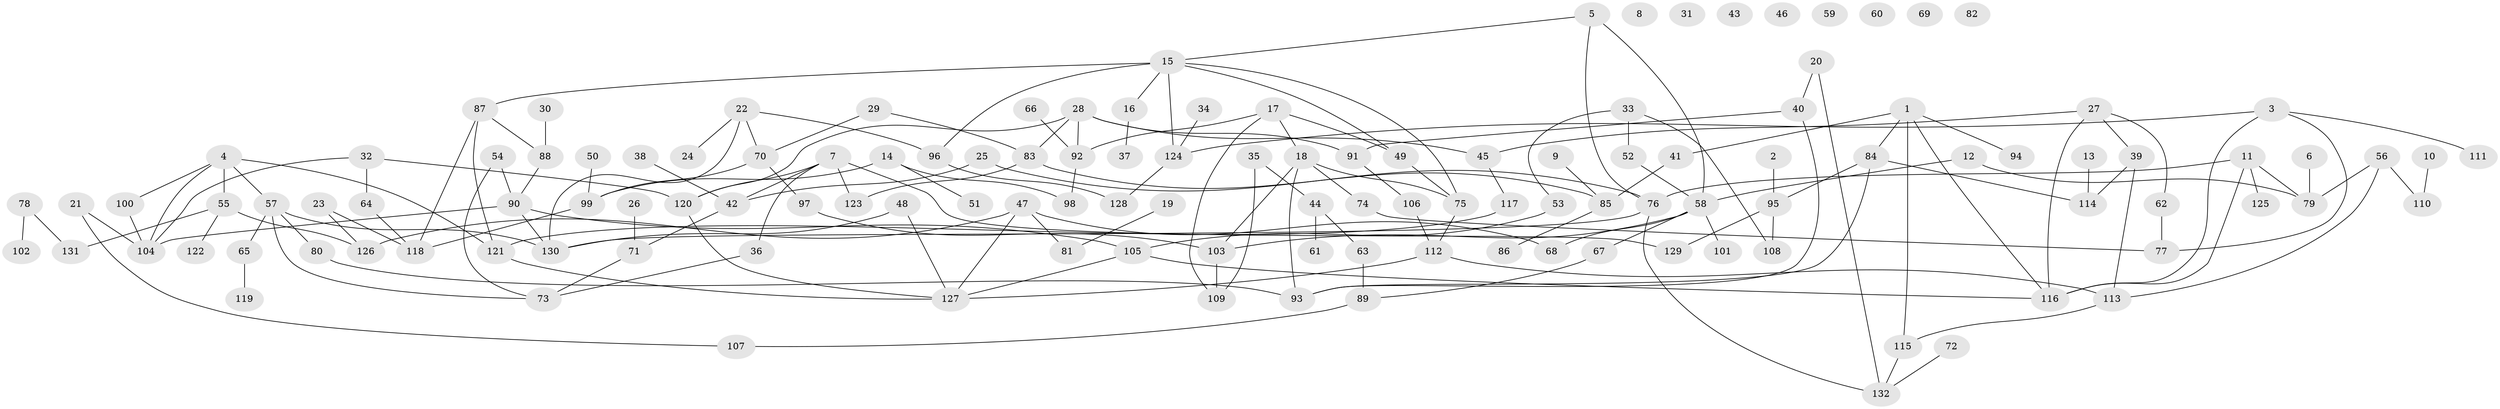 // coarse degree distribution, {5: 0.06521739130434782, 3: 0.17391304347826086, 7: 0.05434782608695652, 4: 0.16304347826086957, 1: 0.20652173913043478, 0: 0.08695652173913043, 2: 0.18478260869565216, 6: 0.05434782608695652, 8: 0.010869565217391304}
// Generated by graph-tools (version 1.1) at 2025/41/03/06/25 10:41:20]
// undirected, 132 vertices, 174 edges
graph export_dot {
graph [start="1"]
  node [color=gray90,style=filled];
  1;
  2;
  3;
  4;
  5;
  6;
  7;
  8;
  9;
  10;
  11;
  12;
  13;
  14;
  15;
  16;
  17;
  18;
  19;
  20;
  21;
  22;
  23;
  24;
  25;
  26;
  27;
  28;
  29;
  30;
  31;
  32;
  33;
  34;
  35;
  36;
  37;
  38;
  39;
  40;
  41;
  42;
  43;
  44;
  45;
  46;
  47;
  48;
  49;
  50;
  51;
  52;
  53;
  54;
  55;
  56;
  57;
  58;
  59;
  60;
  61;
  62;
  63;
  64;
  65;
  66;
  67;
  68;
  69;
  70;
  71;
  72;
  73;
  74;
  75;
  76;
  77;
  78;
  79;
  80;
  81;
  82;
  83;
  84;
  85;
  86;
  87;
  88;
  89;
  90;
  91;
  92;
  93;
  94;
  95;
  96;
  97;
  98;
  99;
  100;
  101;
  102;
  103;
  104;
  105;
  106;
  107;
  108;
  109;
  110;
  111;
  112;
  113;
  114;
  115;
  116;
  117;
  118;
  119;
  120;
  121;
  122;
  123;
  124;
  125;
  126;
  127;
  128;
  129;
  130;
  131;
  132;
  1 -- 41;
  1 -- 84;
  1 -- 94;
  1 -- 115;
  1 -- 116;
  2 -- 95;
  3 -- 77;
  3 -- 111;
  3 -- 116;
  3 -- 124;
  4 -- 55;
  4 -- 57;
  4 -- 100;
  4 -- 104;
  4 -- 121;
  5 -- 15;
  5 -- 58;
  5 -- 76;
  6 -- 79;
  7 -- 36;
  7 -- 42;
  7 -- 120;
  7 -- 123;
  7 -- 129;
  9 -- 85;
  10 -- 110;
  11 -- 76;
  11 -- 79;
  11 -- 116;
  11 -- 125;
  12 -- 58;
  12 -- 79;
  13 -- 114;
  14 -- 51;
  14 -- 98;
  14 -- 99;
  15 -- 16;
  15 -- 49;
  15 -- 75;
  15 -- 87;
  15 -- 96;
  15 -- 124;
  16 -- 37;
  17 -- 18;
  17 -- 49;
  17 -- 92;
  17 -- 109;
  18 -- 74;
  18 -- 75;
  18 -- 93;
  18 -- 103;
  19 -- 81;
  20 -- 40;
  20 -- 132;
  21 -- 104;
  21 -- 107;
  22 -- 24;
  22 -- 70;
  22 -- 96;
  22 -- 130;
  23 -- 118;
  23 -- 126;
  25 -- 42;
  25 -- 76;
  26 -- 71;
  27 -- 39;
  27 -- 45;
  27 -- 62;
  27 -- 116;
  28 -- 45;
  28 -- 83;
  28 -- 91;
  28 -- 92;
  28 -- 120;
  29 -- 70;
  29 -- 83;
  30 -- 88;
  32 -- 64;
  32 -- 104;
  32 -- 120;
  33 -- 52;
  33 -- 53;
  33 -- 108;
  34 -- 124;
  35 -- 44;
  35 -- 109;
  36 -- 73;
  38 -- 42;
  39 -- 113;
  39 -- 114;
  40 -- 91;
  40 -- 93;
  41 -- 85;
  42 -- 71;
  44 -- 61;
  44 -- 63;
  45 -- 117;
  47 -- 68;
  47 -- 81;
  47 -- 126;
  47 -- 127;
  48 -- 127;
  48 -- 130;
  49 -- 75;
  50 -- 99;
  52 -- 58;
  53 -- 105;
  54 -- 73;
  54 -- 90;
  55 -- 122;
  55 -- 126;
  55 -- 131;
  56 -- 79;
  56 -- 110;
  56 -- 113;
  57 -- 65;
  57 -- 73;
  57 -- 80;
  57 -- 130;
  58 -- 67;
  58 -- 68;
  58 -- 101;
  58 -- 103;
  62 -- 77;
  63 -- 89;
  64 -- 118;
  65 -- 119;
  66 -- 92;
  67 -- 89;
  70 -- 97;
  70 -- 99;
  71 -- 73;
  72 -- 132;
  74 -- 77;
  75 -- 112;
  76 -- 130;
  76 -- 132;
  78 -- 102;
  78 -- 131;
  80 -- 93;
  83 -- 85;
  83 -- 123;
  84 -- 93;
  84 -- 95;
  84 -- 114;
  85 -- 86;
  87 -- 88;
  87 -- 118;
  87 -- 121;
  88 -- 90;
  89 -- 107;
  90 -- 104;
  90 -- 105;
  90 -- 130;
  91 -- 106;
  92 -- 98;
  95 -- 108;
  95 -- 129;
  96 -- 128;
  97 -- 103;
  99 -- 118;
  100 -- 104;
  103 -- 109;
  105 -- 116;
  105 -- 127;
  106 -- 112;
  112 -- 113;
  112 -- 127;
  113 -- 115;
  115 -- 132;
  117 -- 121;
  120 -- 127;
  121 -- 127;
  124 -- 128;
}
